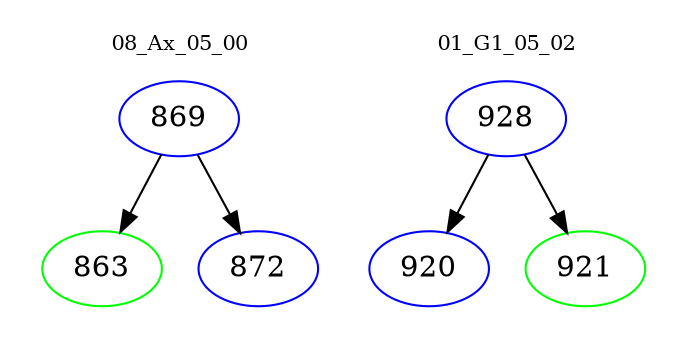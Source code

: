 digraph{
subgraph cluster_0 {
color = white
label = "08_Ax_05_00";
fontsize=10;
T0_869 [label="869", color="blue"]
T0_869 -> T0_863 [color="black"]
T0_863 [label="863", color="green"]
T0_869 -> T0_872 [color="black"]
T0_872 [label="872", color="blue"]
}
subgraph cluster_1 {
color = white
label = "01_G1_05_02";
fontsize=10;
T1_928 [label="928", color="blue"]
T1_928 -> T1_920 [color="black"]
T1_920 [label="920", color="blue"]
T1_928 -> T1_921 [color="black"]
T1_921 [label="921", color="green"]
}
}
